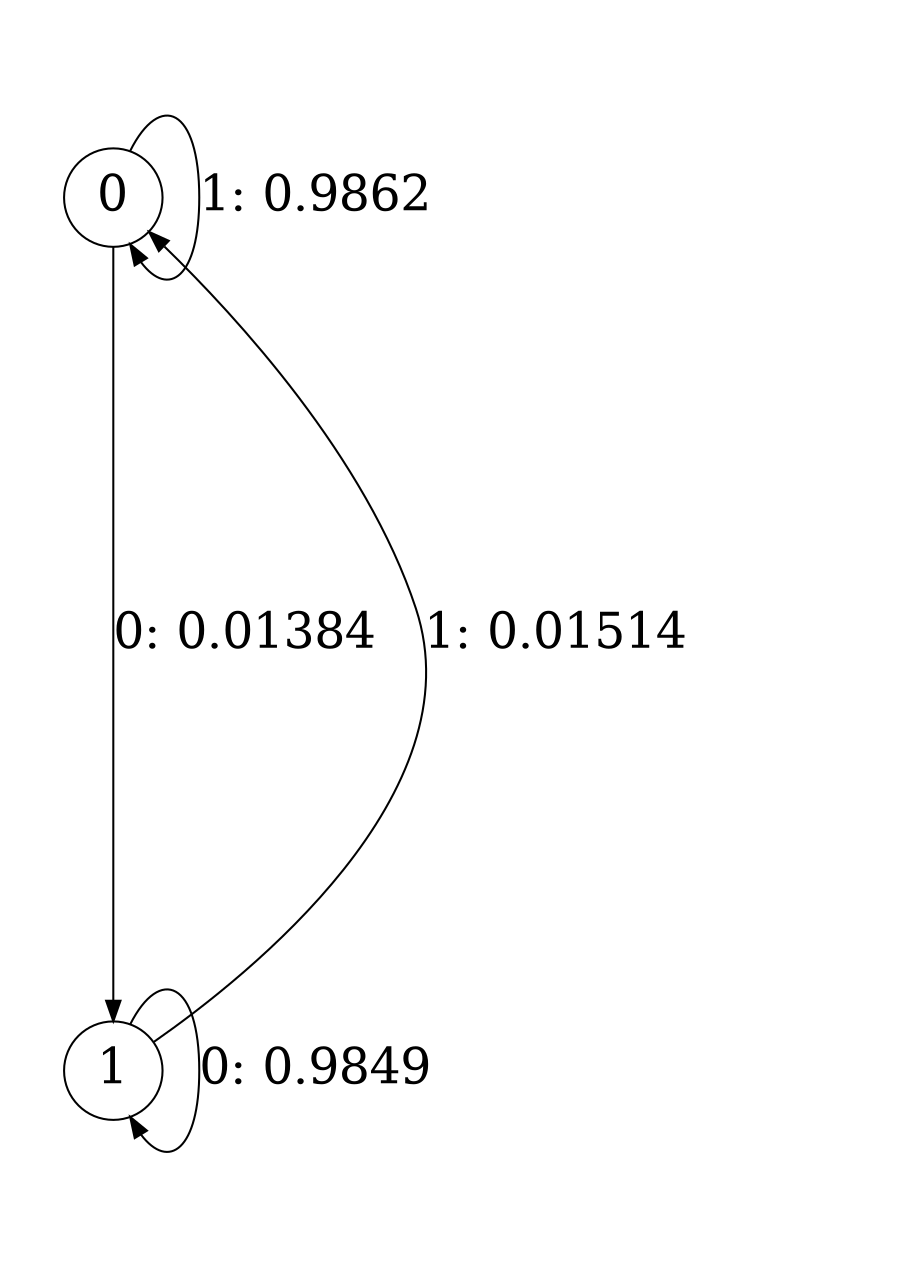 digraph "ch3_face_grouped_df_L4" {
size = "6,8.5";
ratio = "fill";
node [shape = circle];
node [fontsize = 24];
edge [fontsize = 24];
0 -> 1 [label = "0: 0.01384  "];
0 -> 0 [label = "1: 0.9862   "];
1 -> 1 [label = "0: 0.9849   "];
1 -> 0 [label = "1: 0.01514  "];
}